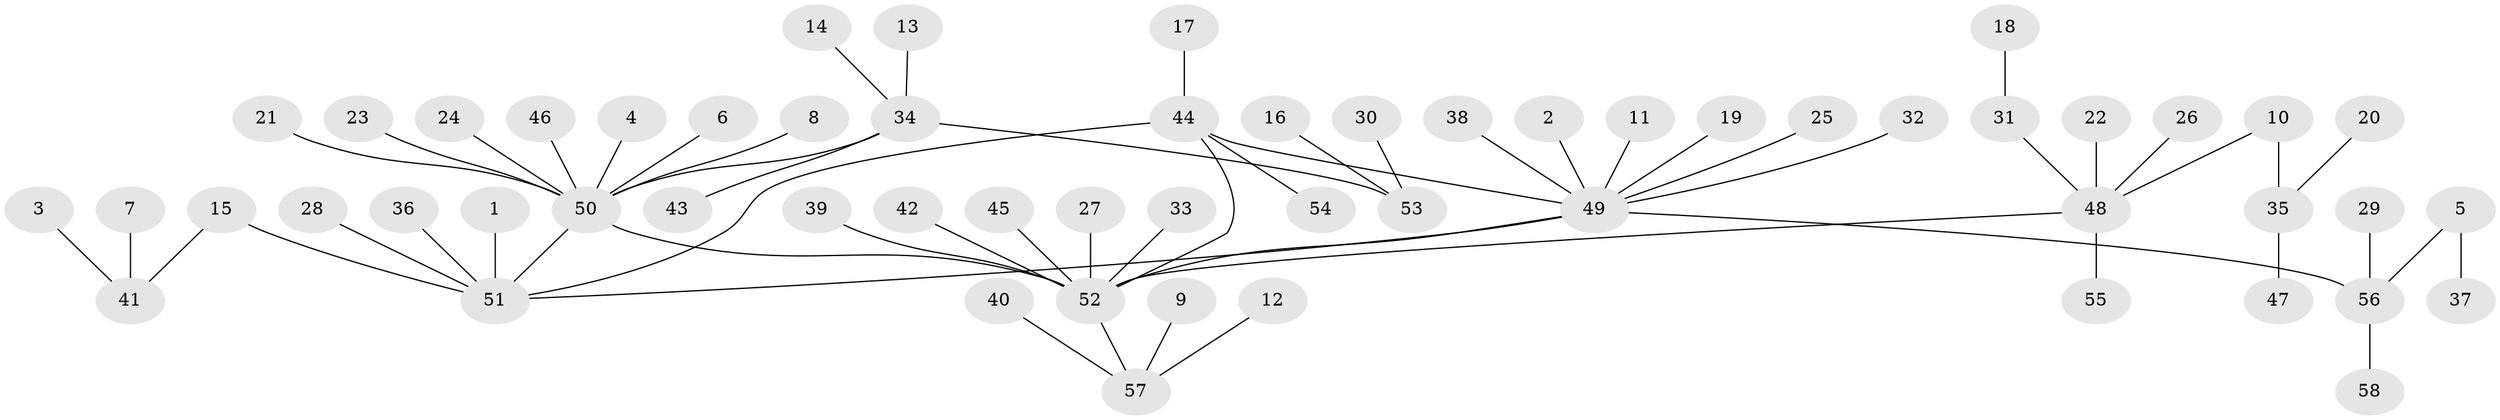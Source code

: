 // original degree distribution, {9: 0.008695652173913044, 12: 0.008695652173913044, 3: 0.06956521739130435, 1: 0.6521739130434783, 4: 0.017391304347826087, 2: 0.1565217391304348, 5: 0.043478260869565216, 7: 0.02608695652173913, 13: 0.008695652173913044, 11: 0.008695652173913044}
// Generated by graph-tools (version 1.1) at 2025/49/03/09/25 03:49:56]
// undirected, 58 vertices, 60 edges
graph export_dot {
graph [start="1"]
  node [color=gray90,style=filled];
  1;
  2;
  3;
  4;
  5;
  6;
  7;
  8;
  9;
  10;
  11;
  12;
  13;
  14;
  15;
  16;
  17;
  18;
  19;
  20;
  21;
  22;
  23;
  24;
  25;
  26;
  27;
  28;
  29;
  30;
  31;
  32;
  33;
  34;
  35;
  36;
  37;
  38;
  39;
  40;
  41;
  42;
  43;
  44;
  45;
  46;
  47;
  48;
  49;
  50;
  51;
  52;
  53;
  54;
  55;
  56;
  57;
  58;
  1 -- 51 [weight=1.0];
  2 -- 49 [weight=1.0];
  3 -- 41 [weight=1.0];
  4 -- 50 [weight=1.0];
  5 -- 37 [weight=1.0];
  5 -- 56 [weight=1.0];
  6 -- 50 [weight=1.0];
  7 -- 41 [weight=1.0];
  8 -- 50 [weight=1.0];
  9 -- 57 [weight=1.0];
  10 -- 35 [weight=1.0];
  10 -- 48 [weight=1.0];
  11 -- 49 [weight=1.0];
  12 -- 57 [weight=1.0];
  13 -- 34 [weight=1.0];
  14 -- 34 [weight=1.0];
  15 -- 41 [weight=1.0];
  15 -- 51 [weight=1.0];
  16 -- 53 [weight=1.0];
  17 -- 44 [weight=1.0];
  18 -- 31 [weight=1.0];
  19 -- 49 [weight=1.0];
  20 -- 35 [weight=1.0];
  21 -- 50 [weight=1.0];
  22 -- 48 [weight=1.0];
  23 -- 50 [weight=1.0];
  24 -- 50 [weight=1.0];
  25 -- 49 [weight=1.0];
  26 -- 48 [weight=1.0];
  27 -- 52 [weight=1.0];
  28 -- 51 [weight=1.0];
  29 -- 56 [weight=1.0];
  30 -- 53 [weight=1.0];
  31 -- 48 [weight=1.0];
  32 -- 49 [weight=1.0];
  33 -- 52 [weight=1.0];
  34 -- 43 [weight=1.0];
  34 -- 50 [weight=1.0];
  34 -- 53 [weight=1.0];
  35 -- 47 [weight=1.0];
  36 -- 51 [weight=1.0];
  38 -- 49 [weight=1.0];
  39 -- 52 [weight=1.0];
  40 -- 57 [weight=1.0];
  42 -- 52 [weight=1.0];
  44 -- 49 [weight=1.0];
  44 -- 51 [weight=1.0];
  44 -- 52 [weight=1.0];
  44 -- 54 [weight=1.0];
  45 -- 52 [weight=1.0];
  46 -- 50 [weight=1.0];
  48 -- 52 [weight=1.0];
  48 -- 55 [weight=1.0];
  49 -- 51 [weight=1.0];
  49 -- 52 [weight=1.0];
  49 -- 56 [weight=1.0];
  50 -- 51 [weight=1.0];
  50 -- 52 [weight=1.0];
  52 -- 57 [weight=1.0];
  56 -- 58 [weight=1.0];
}

